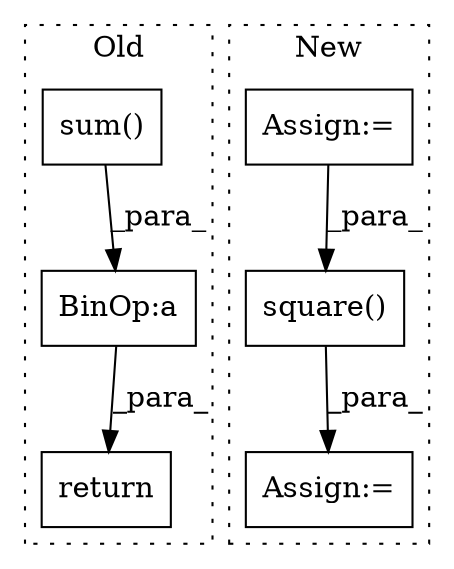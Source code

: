 digraph G {
subgraph cluster0 {
1 [label="sum()" a="75" s="8151,8217" l="41,1" shape="box"];
4 [label="BinOp:a" a="82" s="8243" l="3" shape="box"];
6 [label="return" a="93" s="8223" l="7" shape="box"];
label = "Old";
style="dotted";
}
subgraph cluster1 {
2 [label="square()" a="75" s="8073,8089" l="11,1" shape="box"];
3 [label="Assign:=" a="68" s="8069" l="4" shape="box"];
5 [label="Assign:=" a="68" s="7851" l="3" shape="box"];
label = "New";
style="dotted";
}
1 -> 4 [label="_para_"];
2 -> 3 [label="_para_"];
4 -> 6 [label="_para_"];
5 -> 2 [label="_para_"];
}